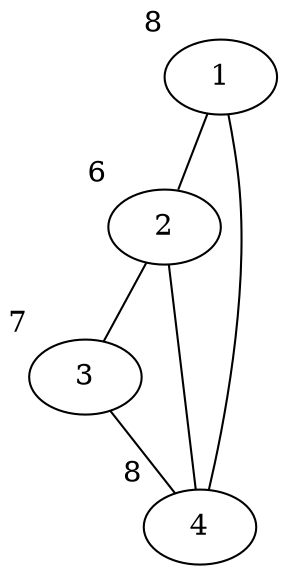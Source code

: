 digraph G {
edge [dir=none];
1 [xlabel="8"]
2 [xlabel="6"]
3 [xlabel="7"]
4 [xlabel="8"]

1 -> 2;
1 -> 4;
2 -> 3;
2 -> 4;
3 -> 4;
}
